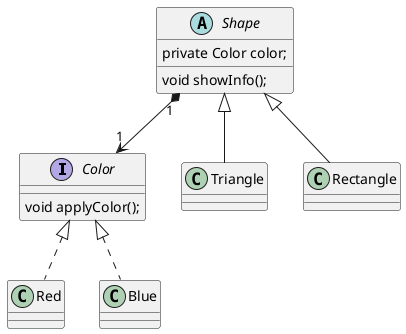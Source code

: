 @startuml
'https://plantuml.com/sequence-diagram
interface Color{
    void applyColor();
}
class Red implements Color{
}
class Blue implements Color{
}
abstract Shape {
    private Color color;
    void showInfo();
}
class Triangle extends Shape{

}
class Rectangle extends Shape{

}
Shape "1"*-->"1"Color
@enduml
